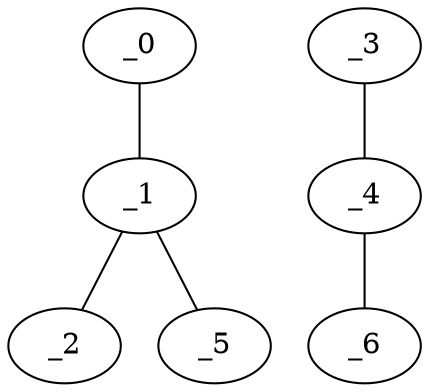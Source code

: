 graph AP1_0009 {
	_0	 [x="0.540218",
		y="1.24253"];
	_1	 [x="1.51",
		y="2.5"];
	_0 -- _1;
	_2	 [x="2.54848",
		y="1.01035"];
	_1 -- _2;
	_5	 [x="1.86041",
		y="1.51542"];
	_1 -- _5;
	_3	 [x="0.811802",
		y="1.24963"];
	_4	 [x="2.12",
		y="1.49"];
	_3 -- _4;
	_6	 [x="0.633761",
		y="1.26771"];
	_4 -- _6;
}
